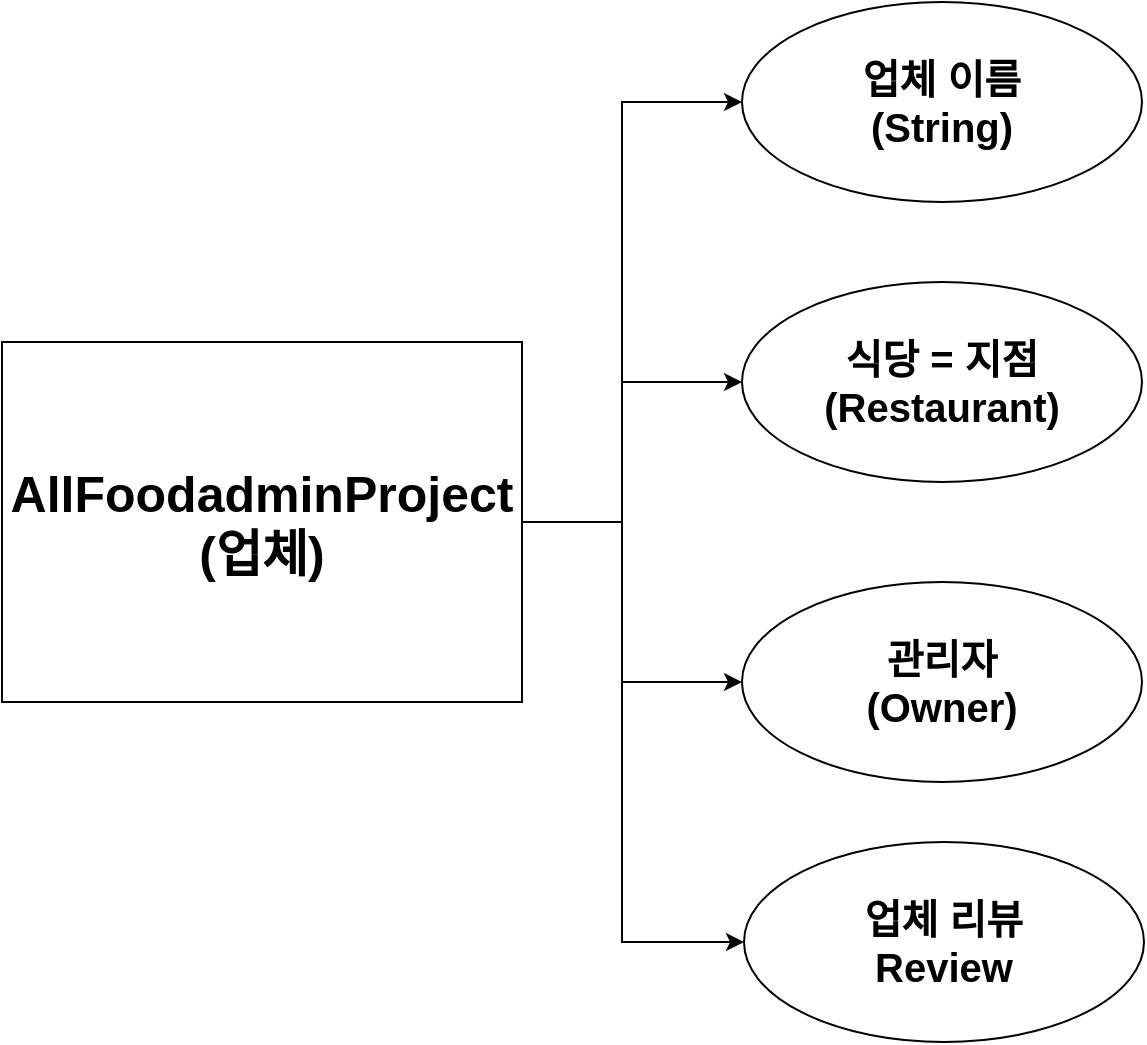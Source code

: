 <mxfile version="14.9.2" type="github">
  <diagram id="IPwbatT1BVXsD7soHIid" name="Page-1">
    <mxGraphModel dx="785" dy="683" grid="1" gridSize="10" guides="1" tooltips="1" connect="1" arrows="1" fold="1" page="1" pageScale="1" pageWidth="827" pageHeight="1169" math="0" shadow="0">
      <root>
        <mxCell id="0" />
        <mxCell id="1" parent="0" />
        <mxCell id="ki_Qq6n7sDI-YIgVJBH6-42" style="edgeStyle=orthogonalEdgeStyle;rounded=0;orthogonalLoop=1;jettySize=auto;html=1;fontSize=25;" edge="1" parent="1" source="ki_Qq6n7sDI-YIgVJBH6-1" target="ki_Qq6n7sDI-YIgVJBH6-22">
          <mxGeometry relative="1" as="geometry">
            <Array as="points">
              <mxPoint x="340" y="360" />
              <mxPoint x="340" y="290" />
            </Array>
          </mxGeometry>
        </mxCell>
        <mxCell id="ki_Qq6n7sDI-YIgVJBH6-44" style="edgeStyle=orthogonalEdgeStyle;rounded=0;orthogonalLoop=1;jettySize=auto;html=1;fontSize=25;entryX=0;entryY=0.5;entryDx=0;entryDy=0;" edge="1" parent="1" source="ki_Qq6n7sDI-YIgVJBH6-1" target="ki_Qq6n7sDI-YIgVJBH6-26">
          <mxGeometry relative="1" as="geometry">
            <mxPoint x="360" y="240" as="targetPoint" />
            <Array as="points">
              <mxPoint x="340" y="360" />
              <mxPoint x="340" y="150" />
            </Array>
          </mxGeometry>
        </mxCell>
        <mxCell id="ki_Qq6n7sDI-YIgVJBH6-45" style="edgeStyle=orthogonalEdgeStyle;rounded=0;orthogonalLoop=1;jettySize=auto;html=1;fontSize=25;entryX=0;entryY=0.5;entryDx=0;entryDy=0;" edge="1" parent="1" source="ki_Qq6n7sDI-YIgVJBH6-1" target="ki_Qq6n7sDI-YIgVJBH6-28">
          <mxGeometry relative="1" as="geometry">
            <mxPoint x="370" y="580" as="targetPoint" />
            <Array as="points">
              <mxPoint x="340" y="360" />
              <mxPoint x="340" y="570" />
            </Array>
          </mxGeometry>
        </mxCell>
        <mxCell id="ki_Qq6n7sDI-YIgVJBH6-46" style="edgeStyle=orthogonalEdgeStyle;rounded=0;orthogonalLoop=1;jettySize=auto;html=1;fontSize=25;" edge="1" parent="1" source="ki_Qq6n7sDI-YIgVJBH6-1" target="ki_Qq6n7sDI-YIgVJBH6-27">
          <mxGeometry relative="1" as="geometry">
            <Array as="points">
              <mxPoint x="340" y="360" />
              <mxPoint x="340" y="440" />
            </Array>
          </mxGeometry>
        </mxCell>
        <mxCell id="ki_Qq6n7sDI-YIgVJBH6-1" value="AllFoodadminProject&lt;br style=&quot;font-size: 25px;&quot;&gt;(업체)" style="rounded=0;whiteSpace=wrap;html=1;fontSize=25;fontStyle=1" vertex="1" parent="1">
          <mxGeometry x="30" y="270" width="260" height="180" as="geometry" />
        </mxCell>
        <mxCell id="ki_Qq6n7sDI-YIgVJBH6-22" value="&lt;span&gt;식당 = 지점&lt;/span&gt;&lt;br&gt;&lt;span&gt;(Restaurant)&lt;/span&gt;" style="ellipse;whiteSpace=wrap;html=1;rounded=0;fontSize=20;fontStyle=1;" vertex="1" parent="1">
          <mxGeometry x="400" y="240" width="200" height="100" as="geometry" />
        </mxCell>
        <mxCell id="ki_Qq6n7sDI-YIgVJBH6-26" value="업체 이름&lt;br&gt;(String)" style="ellipse;whiteSpace=wrap;html=1;rounded=0;fontSize=20;fontStyle=1;" vertex="1" parent="1">
          <mxGeometry x="400" y="100" width="200" height="100" as="geometry" />
        </mxCell>
        <mxCell id="ki_Qq6n7sDI-YIgVJBH6-27" value="&lt;span&gt;관리자&lt;/span&gt;&lt;br&gt;&lt;span&gt;(Owner)&lt;/span&gt;" style="ellipse;whiteSpace=wrap;html=1;rounded=0;fontSize=20;fontStyle=1;" vertex="1" parent="1">
          <mxGeometry x="400" y="390" width="200" height="100" as="geometry" />
        </mxCell>
        <mxCell id="ki_Qq6n7sDI-YIgVJBH6-28" value="업체 리뷰&lt;br&gt;Review" style="ellipse;whiteSpace=wrap;html=1;rounded=0;fontSize=20;fontStyle=1;" vertex="1" parent="1">
          <mxGeometry x="401" y="520" width="200" height="100" as="geometry" />
        </mxCell>
      </root>
    </mxGraphModel>
  </diagram>
</mxfile>
